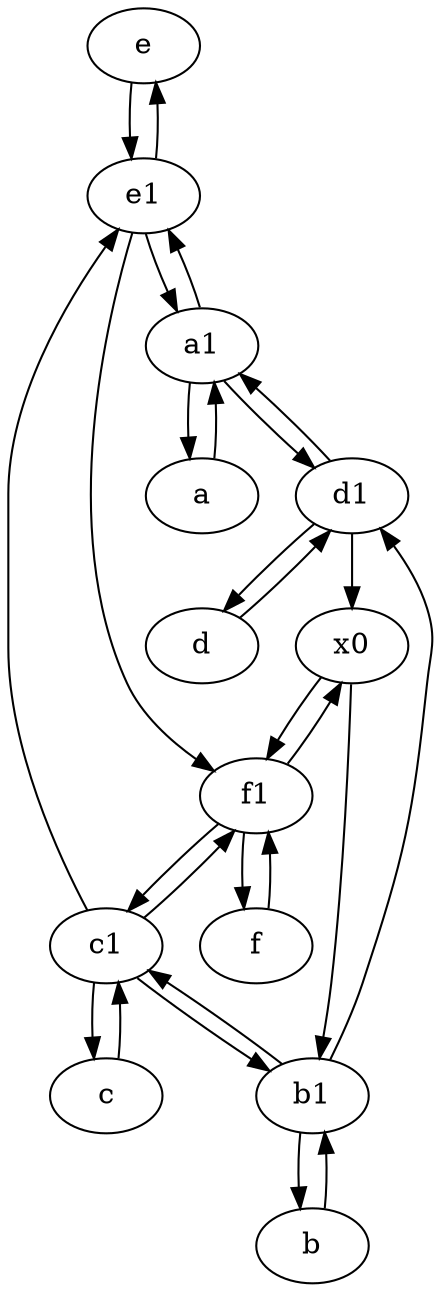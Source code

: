 digraph  {
	e [pos="30,50!"];
	e1 [pos="25,45!"];
	d1 [pos="25,30!"];
	c [pos="20,10!"];
	f [pos="15,45!"];
	b [pos="50,20!"];
	f1;
	d [pos="20,30!"];
	c1 [pos="30,15!"];
	a1 [pos="40,15!"];
	a [pos="40,10!"];
	x0;
	b1 [pos="45,20!"];
	x0 -> b1;
	b1 -> c1;
	f1 -> f;
	e1 -> e;
	e -> e1;
	b1 -> d1;
	a1 -> e1;
	c1 -> b1;
	c1 -> f1;
	d1 -> d;
	e1 -> f1;
	f -> f1;
	e1 -> a1;
	a1 -> a;
	d1 -> x0;
	a1 -> d1;
	c1 -> c;
	b1 -> b;
	f1 -> x0;
	c -> c1;
	x0 -> f1;
	d -> d1;
	d1 -> a1;
	b -> b1;
	c1 -> e1;
	f1 -> c1;
	a -> a1;

	}